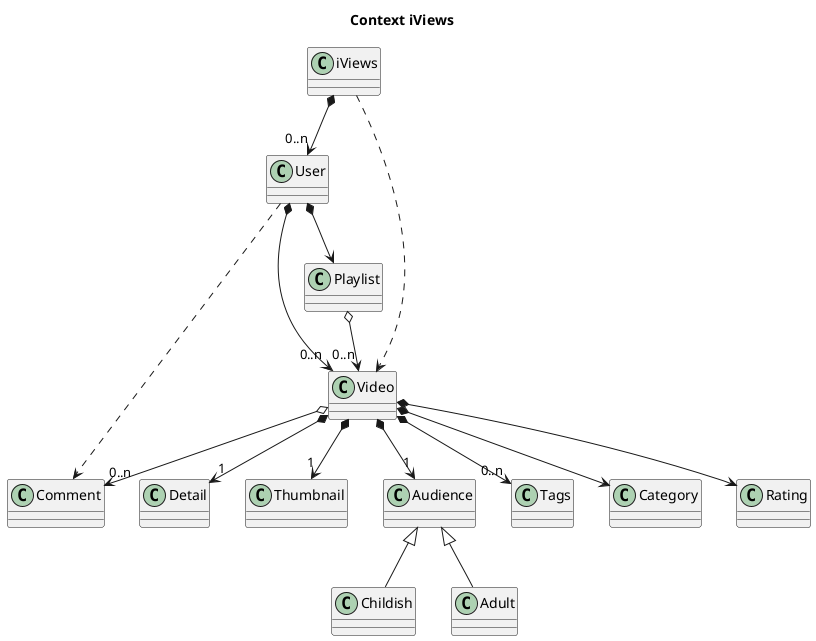 @startuml YouViewContext
title Context iViews

iViews *--> "0..n" User
iViews ..> Video

User *--> "0..n" Video
User ..> Comment
User *--> Playlist

Video *--> "1" Detail
Video *--> "1" Thumbnail
Video *--> "1" Audience
Video o--> "0..n" Comment
Video *--> "0..n" Tags
Video *--> Category
Video *--> Rating

Playlist o--> "0..n" Video

Audience <|-- Childish
Audience <|-- Adult

@enduml
